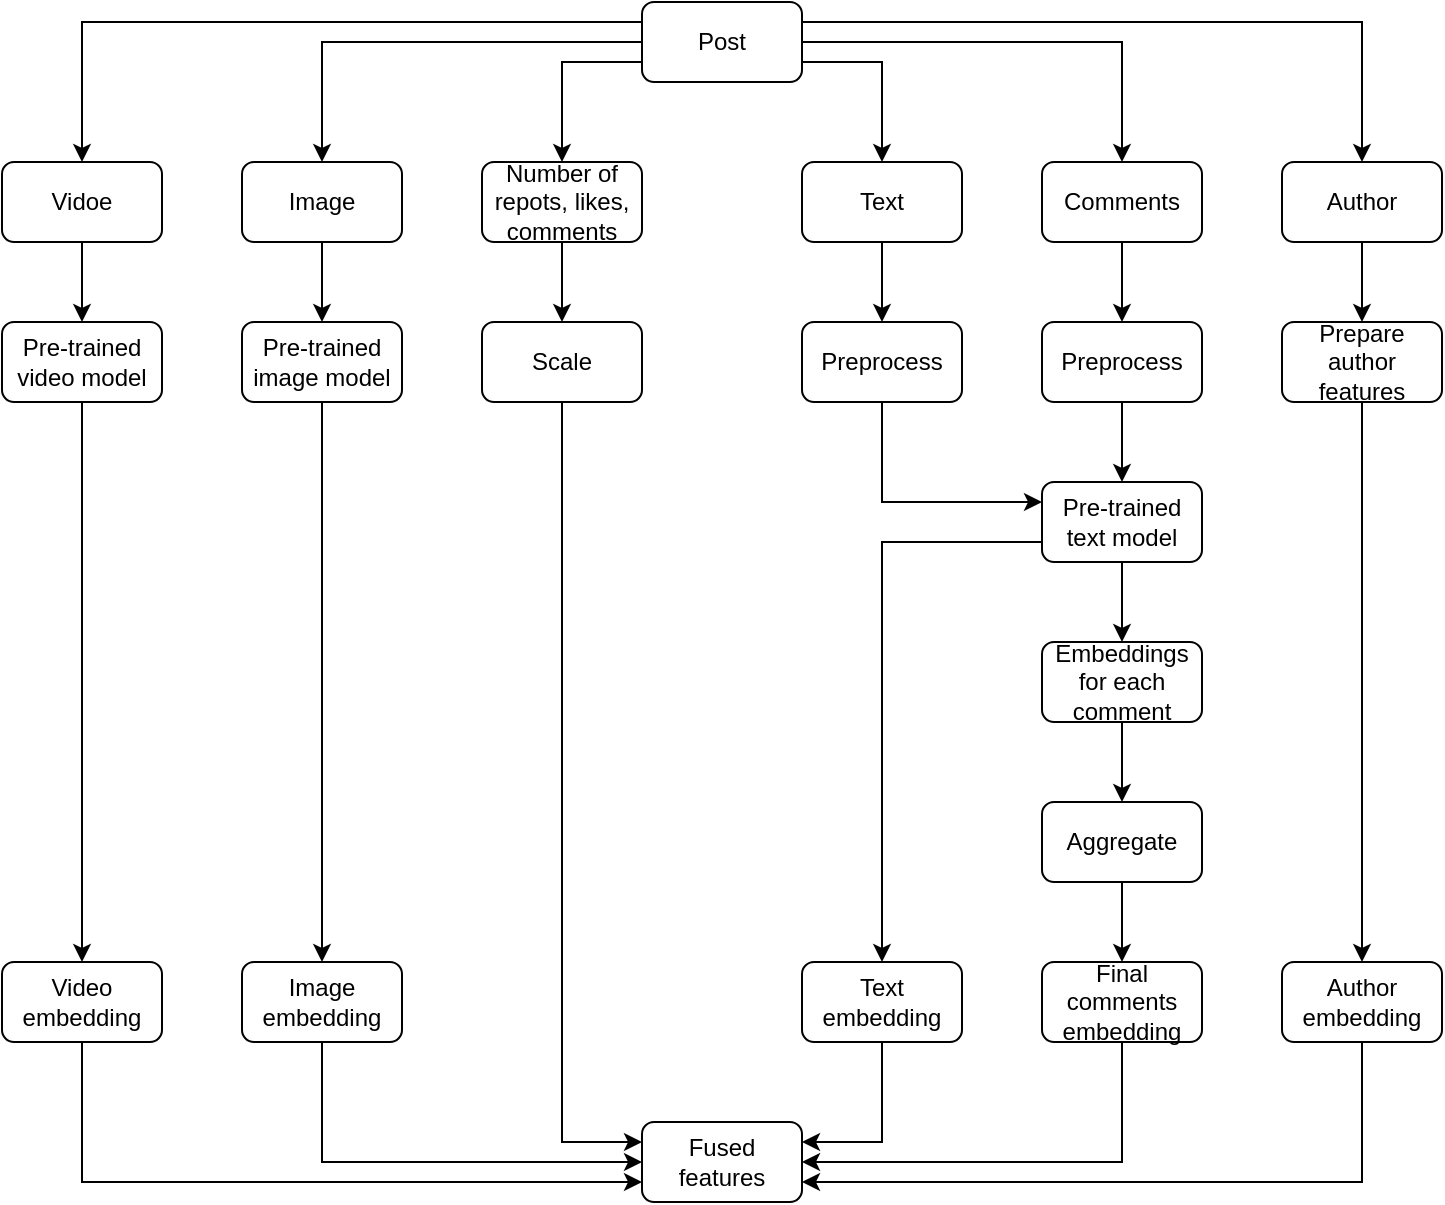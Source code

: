 <mxfile version="28.2.4">
  <diagram name="Page-1" id="JmYdZjdCoQZ7lhy78jfB">
    <mxGraphModel dx="976" dy="565" grid="1" gridSize="10" guides="1" tooltips="1" connect="1" arrows="1" fold="1" page="1" pageScale="1" pageWidth="850" pageHeight="1100" math="0" shadow="0">
      <root>
        <mxCell id="0" />
        <mxCell id="1" parent="0" />
        <mxCell id="gSHRce-dnpGgqFJDjNdZ-7" style="edgeStyle=orthogonalEdgeStyle;rounded=0;orthogonalLoop=1;jettySize=auto;html=1;exitX=0;exitY=0.5;exitDx=0;exitDy=0;entryX=0.5;entryY=0;entryDx=0;entryDy=0;" parent="1" source="N0bSHpCtG5Lw8geKBw8h-21" target="N0bSHpCtG5Lw8geKBw8h-23" edge="1">
          <mxGeometry relative="1" as="geometry" />
        </mxCell>
        <mxCell id="gSHRce-dnpGgqFJDjNdZ-8" style="edgeStyle=orthogonalEdgeStyle;rounded=0;orthogonalLoop=1;jettySize=auto;html=1;exitX=0;exitY=0.75;exitDx=0;exitDy=0;" parent="1" source="N0bSHpCtG5Lw8geKBw8h-21" target="N0bSHpCtG5Lw8geKBw8h-24" edge="1">
          <mxGeometry relative="1" as="geometry" />
        </mxCell>
        <mxCell id="gSHRce-dnpGgqFJDjNdZ-9" style="edgeStyle=orthogonalEdgeStyle;rounded=0;orthogonalLoop=1;jettySize=auto;html=1;exitX=1;exitY=0.75;exitDx=0;exitDy=0;entryX=0.5;entryY=0;entryDx=0;entryDy=0;" parent="1" source="N0bSHpCtG5Lw8geKBw8h-21" target="gSHRce-dnpGgqFJDjNdZ-1" edge="1">
          <mxGeometry relative="1" as="geometry" />
        </mxCell>
        <mxCell id="gSHRce-dnpGgqFJDjNdZ-10" style="edgeStyle=orthogonalEdgeStyle;rounded=0;orthogonalLoop=1;jettySize=auto;html=1;exitX=1;exitY=0.5;exitDx=0;exitDy=0;entryX=0.5;entryY=0;entryDx=0;entryDy=0;" parent="1" source="N0bSHpCtG5Lw8geKBw8h-21" target="gSHRce-dnpGgqFJDjNdZ-2" edge="1">
          <mxGeometry relative="1" as="geometry" />
        </mxCell>
        <mxCell id="gSHRce-dnpGgqFJDjNdZ-11" style="edgeStyle=orthogonalEdgeStyle;rounded=0;orthogonalLoop=1;jettySize=auto;html=1;exitX=1;exitY=0.25;exitDx=0;exitDy=0;entryX=0.5;entryY=0;entryDx=0;entryDy=0;" parent="1" source="N0bSHpCtG5Lw8geKBw8h-21" target="gSHRce-dnpGgqFJDjNdZ-3" edge="1">
          <mxGeometry relative="1" as="geometry" />
        </mxCell>
        <mxCell id="QmeJ_Ay_8tr4uPiMH5Qv-1" style="edgeStyle=orthogonalEdgeStyle;rounded=0;orthogonalLoop=1;jettySize=auto;html=1;exitX=0;exitY=0.25;exitDx=0;exitDy=0;entryX=0.5;entryY=0;entryDx=0;entryDy=0;" parent="1" source="N0bSHpCtG5Lw8geKBw8h-21" target="N0bSHpCtG5Lw8geKBw8h-22" edge="1">
          <mxGeometry relative="1" as="geometry" />
        </mxCell>
        <mxCell id="N0bSHpCtG5Lw8geKBw8h-21" value="Post" style="rounded=1;whiteSpace=wrap;html=1;" parent="1" vertex="1">
          <mxGeometry x="440" y="40" width="80" height="40" as="geometry" />
        </mxCell>
        <mxCell id="gSHRce-dnpGgqFJDjNdZ-42" style="edgeStyle=orthogonalEdgeStyle;rounded=0;orthogonalLoop=1;jettySize=auto;html=1;exitX=0.5;exitY=1;exitDx=0;exitDy=0;entryX=0.5;entryY=0;entryDx=0;entryDy=0;" parent="1" source="N0bSHpCtG5Lw8geKBw8h-22" target="gSHRce-dnpGgqFJDjNdZ-12" edge="1">
          <mxGeometry relative="1" as="geometry" />
        </mxCell>
        <mxCell id="N0bSHpCtG5Lw8geKBw8h-22" value="Vidoe" style="rounded=1;whiteSpace=wrap;html=1;" parent="1" vertex="1">
          <mxGeometry x="120" y="120" width="80" height="40" as="geometry" />
        </mxCell>
        <mxCell id="gSHRce-dnpGgqFJDjNdZ-41" style="edgeStyle=orthogonalEdgeStyle;rounded=0;orthogonalLoop=1;jettySize=auto;html=1;exitX=0.5;exitY=1;exitDx=0;exitDy=0;entryX=0.5;entryY=0;entryDx=0;entryDy=0;" parent="1" source="N0bSHpCtG5Lw8geKBw8h-23" target="gSHRce-dnpGgqFJDjNdZ-13" edge="1">
          <mxGeometry relative="1" as="geometry" />
        </mxCell>
        <mxCell id="N0bSHpCtG5Lw8geKBw8h-23" value="Image" style="rounded=1;whiteSpace=wrap;html=1;" parent="1" vertex="1">
          <mxGeometry x="240" y="120" width="80" height="40" as="geometry" />
        </mxCell>
        <mxCell id="gSHRce-dnpGgqFJDjNdZ-40" style="edgeStyle=orthogonalEdgeStyle;rounded=0;orthogonalLoop=1;jettySize=auto;html=1;exitX=0.5;exitY=1;exitDx=0;exitDy=0;entryX=0.5;entryY=0;entryDx=0;entryDy=0;" parent="1" source="N0bSHpCtG5Lw8geKBw8h-24" target="gSHRce-dnpGgqFJDjNdZ-15" edge="1">
          <mxGeometry relative="1" as="geometry" />
        </mxCell>
        <mxCell id="N0bSHpCtG5Lw8geKBw8h-24" value="Number of repots, likes, comments" style="rounded=1;whiteSpace=wrap;html=1;" parent="1" vertex="1">
          <mxGeometry x="360" y="120" width="80" height="40" as="geometry" />
        </mxCell>
        <mxCell id="gSHRce-dnpGgqFJDjNdZ-31" style="edgeStyle=orthogonalEdgeStyle;rounded=0;orthogonalLoop=1;jettySize=auto;html=1;exitX=0.5;exitY=1;exitDx=0;exitDy=0;entryX=0.5;entryY=0;entryDx=0;entryDy=0;" parent="1" source="gSHRce-dnpGgqFJDjNdZ-1" target="gSHRce-dnpGgqFJDjNdZ-14" edge="1">
          <mxGeometry relative="1" as="geometry" />
        </mxCell>
        <mxCell id="gSHRce-dnpGgqFJDjNdZ-1" value="Text" style="rounded=1;whiteSpace=wrap;html=1;" parent="1" vertex="1">
          <mxGeometry x="520" y="120" width="80" height="40" as="geometry" />
        </mxCell>
        <mxCell id="gSHRce-dnpGgqFJDjNdZ-30" style="edgeStyle=orthogonalEdgeStyle;rounded=0;orthogonalLoop=1;jettySize=auto;html=1;exitX=0.5;exitY=1;exitDx=0;exitDy=0;" parent="1" source="gSHRce-dnpGgqFJDjNdZ-2" target="gSHRce-dnpGgqFJDjNdZ-16" edge="1">
          <mxGeometry relative="1" as="geometry" />
        </mxCell>
        <mxCell id="gSHRce-dnpGgqFJDjNdZ-2" value="Comments" style="rounded=1;whiteSpace=wrap;html=1;" parent="1" vertex="1">
          <mxGeometry x="640" y="120" width="80" height="40" as="geometry" />
        </mxCell>
        <mxCell id="tr79zWPu6eip-Lnux2Yc-1" style="edgeStyle=orthogonalEdgeStyle;rounded=0;orthogonalLoop=1;jettySize=auto;html=1;exitX=0.5;exitY=1;exitDx=0;exitDy=0;entryX=0.5;entryY=0;entryDx=0;entryDy=0;" parent="1" source="gSHRce-dnpGgqFJDjNdZ-3" target="gSHRce-dnpGgqFJDjNdZ-17" edge="1">
          <mxGeometry relative="1" as="geometry" />
        </mxCell>
        <mxCell id="gSHRce-dnpGgqFJDjNdZ-3" value="Author" style="rounded=1;whiteSpace=wrap;html=1;" parent="1" vertex="1">
          <mxGeometry x="760" y="120" width="80" height="40" as="geometry" />
        </mxCell>
        <mxCell id="gSHRce-dnpGgqFJDjNdZ-38" style="edgeStyle=orthogonalEdgeStyle;rounded=0;orthogonalLoop=1;jettySize=auto;html=1;exitX=0.5;exitY=1;exitDx=0;exitDy=0;" parent="1" source="gSHRce-dnpGgqFJDjNdZ-12" target="gSHRce-dnpGgqFJDjNdZ-27" edge="1">
          <mxGeometry relative="1" as="geometry" />
        </mxCell>
        <mxCell id="gSHRce-dnpGgqFJDjNdZ-12" value="Pre-trained video model" style="rounded=1;whiteSpace=wrap;html=1;" parent="1" vertex="1">
          <mxGeometry x="120" y="200" width="80" height="40" as="geometry" />
        </mxCell>
        <mxCell id="gSHRce-dnpGgqFJDjNdZ-39" style="edgeStyle=orthogonalEdgeStyle;rounded=0;orthogonalLoop=1;jettySize=auto;html=1;exitX=0.5;exitY=1;exitDx=0;exitDy=0;" parent="1" source="gSHRce-dnpGgqFJDjNdZ-13" target="gSHRce-dnpGgqFJDjNdZ-26" edge="1">
          <mxGeometry relative="1" as="geometry" />
        </mxCell>
        <mxCell id="gSHRce-dnpGgqFJDjNdZ-13" value="Pre-trained image model" style="rounded=1;whiteSpace=wrap;html=1;" parent="1" vertex="1">
          <mxGeometry x="240" y="200" width="80" height="40" as="geometry" />
        </mxCell>
        <mxCell id="zAfTkOiTXxWh5bv1KMK9-6" style="edgeStyle=orthogonalEdgeStyle;rounded=0;orthogonalLoop=1;jettySize=auto;html=1;exitX=0.5;exitY=1;exitDx=0;exitDy=0;entryX=0;entryY=0.25;entryDx=0;entryDy=0;" edge="1" parent="1" source="gSHRce-dnpGgqFJDjNdZ-14" target="gSHRce-dnpGgqFJDjNdZ-18">
          <mxGeometry relative="1" as="geometry" />
        </mxCell>
        <mxCell id="gSHRce-dnpGgqFJDjNdZ-14" value="Preprocess" style="rounded=1;whiteSpace=wrap;html=1;" parent="1" vertex="1">
          <mxGeometry x="520" y="200" width="80" height="40" as="geometry" />
        </mxCell>
        <mxCell id="gSHRce-dnpGgqFJDjNdZ-52" style="edgeStyle=orthogonalEdgeStyle;rounded=0;orthogonalLoop=1;jettySize=auto;html=1;exitX=0.5;exitY=1;exitDx=0;exitDy=0;entryX=0;entryY=0.25;entryDx=0;entryDy=0;" parent="1" source="gSHRce-dnpGgqFJDjNdZ-15" target="gSHRce-dnpGgqFJDjNdZ-44" edge="1">
          <mxGeometry relative="1" as="geometry" />
        </mxCell>
        <mxCell id="gSHRce-dnpGgqFJDjNdZ-15" value="Scale" style="rounded=1;whiteSpace=wrap;html=1;" parent="1" vertex="1">
          <mxGeometry x="360" y="200" width="80" height="40" as="geometry" />
        </mxCell>
        <mxCell id="zAfTkOiTXxWh5bv1KMK9-4" style="edgeStyle=orthogonalEdgeStyle;rounded=0;orthogonalLoop=1;jettySize=auto;html=1;exitX=0.5;exitY=1;exitDx=0;exitDy=0;entryX=0.5;entryY=0;entryDx=0;entryDy=0;" edge="1" parent="1" source="gSHRce-dnpGgqFJDjNdZ-16" target="gSHRce-dnpGgqFJDjNdZ-18">
          <mxGeometry relative="1" as="geometry" />
        </mxCell>
        <mxCell id="gSHRce-dnpGgqFJDjNdZ-16" value="Preprocess" style="rounded=1;whiteSpace=wrap;html=1;" parent="1" vertex="1">
          <mxGeometry x="640" y="200" width="80" height="40" as="geometry" />
        </mxCell>
        <mxCell id="gSHRce-dnpGgqFJDjNdZ-43" style="edgeStyle=orthogonalEdgeStyle;rounded=0;orthogonalLoop=1;jettySize=auto;html=1;exitX=0.5;exitY=1;exitDx=0;exitDy=0;entryX=0.5;entryY=0;entryDx=0;entryDy=0;" parent="1" source="gSHRce-dnpGgqFJDjNdZ-17" target="gSHRce-dnpGgqFJDjNdZ-23" edge="1">
          <mxGeometry relative="1" as="geometry" />
        </mxCell>
        <mxCell id="gSHRce-dnpGgqFJDjNdZ-17" value="Prepare author features" style="rounded=1;whiteSpace=wrap;html=1;" parent="1" vertex="1">
          <mxGeometry x="760" y="200" width="80" height="40" as="geometry" />
        </mxCell>
        <mxCell id="zAfTkOiTXxWh5bv1KMK9-3" style="edgeStyle=orthogonalEdgeStyle;rounded=0;orthogonalLoop=1;jettySize=auto;html=1;exitX=0.5;exitY=1;exitDx=0;exitDy=0;entryX=0.5;entryY=0;entryDx=0;entryDy=0;" edge="1" parent="1" source="gSHRce-dnpGgqFJDjNdZ-18" target="gSHRce-dnpGgqFJDjNdZ-20">
          <mxGeometry relative="1" as="geometry" />
        </mxCell>
        <mxCell id="zAfTkOiTXxWh5bv1KMK9-5" style="edgeStyle=orthogonalEdgeStyle;rounded=0;orthogonalLoop=1;jettySize=auto;html=1;exitX=0;exitY=0.75;exitDx=0;exitDy=0;" edge="1" parent="1" source="gSHRce-dnpGgqFJDjNdZ-18" target="gSHRce-dnpGgqFJDjNdZ-25">
          <mxGeometry relative="1" as="geometry" />
        </mxCell>
        <mxCell id="gSHRce-dnpGgqFJDjNdZ-18" value="Pre-trained text model" style="rounded=1;whiteSpace=wrap;html=1;" parent="1" vertex="1">
          <mxGeometry x="640" y="280" width="80" height="40" as="geometry" />
        </mxCell>
        <mxCell id="gSHRce-dnpGgqFJDjNdZ-35" style="edgeStyle=orthogonalEdgeStyle;rounded=0;orthogonalLoop=1;jettySize=auto;html=1;exitX=0.5;exitY=1;exitDx=0;exitDy=0;entryX=0.5;entryY=0;entryDx=0;entryDy=0;" parent="1" source="gSHRce-dnpGgqFJDjNdZ-20" target="gSHRce-dnpGgqFJDjNdZ-21" edge="1">
          <mxGeometry relative="1" as="geometry" />
        </mxCell>
        <mxCell id="gSHRce-dnpGgqFJDjNdZ-20" value="Embeddings for each comment" style="rounded=1;whiteSpace=wrap;html=1;" parent="1" vertex="1">
          <mxGeometry x="640" y="360" width="80" height="40" as="geometry" />
        </mxCell>
        <mxCell id="gSHRce-dnpGgqFJDjNdZ-36" style="edgeStyle=orthogonalEdgeStyle;rounded=0;orthogonalLoop=1;jettySize=auto;html=1;exitX=0.5;exitY=1;exitDx=0;exitDy=0;entryX=0.5;entryY=0;entryDx=0;entryDy=0;" parent="1" source="gSHRce-dnpGgqFJDjNdZ-21" target="gSHRce-dnpGgqFJDjNdZ-22" edge="1">
          <mxGeometry relative="1" as="geometry" />
        </mxCell>
        <mxCell id="gSHRce-dnpGgqFJDjNdZ-21" value="Aggregate" style="rounded=1;whiteSpace=wrap;html=1;" parent="1" vertex="1">
          <mxGeometry x="640" y="440" width="80" height="40" as="geometry" />
        </mxCell>
        <mxCell id="gSHRce-dnpGgqFJDjNdZ-48" style="edgeStyle=orthogonalEdgeStyle;rounded=0;orthogonalLoop=1;jettySize=auto;html=1;exitX=0.5;exitY=1;exitDx=0;exitDy=0;entryX=1;entryY=0.5;entryDx=0;entryDy=0;" parent="1" source="gSHRce-dnpGgqFJDjNdZ-22" target="gSHRce-dnpGgqFJDjNdZ-44" edge="1">
          <mxGeometry relative="1" as="geometry" />
        </mxCell>
        <mxCell id="gSHRce-dnpGgqFJDjNdZ-22" value="Final comments embedding" style="rounded=1;whiteSpace=wrap;html=1;" parent="1" vertex="1">
          <mxGeometry x="640" y="520" width="80" height="40" as="geometry" />
        </mxCell>
        <mxCell id="gSHRce-dnpGgqFJDjNdZ-49" style="edgeStyle=orthogonalEdgeStyle;rounded=0;orthogonalLoop=1;jettySize=auto;html=1;exitX=0.5;exitY=1;exitDx=0;exitDy=0;entryX=1;entryY=0.75;entryDx=0;entryDy=0;" parent="1" source="gSHRce-dnpGgqFJDjNdZ-23" target="gSHRce-dnpGgqFJDjNdZ-44" edge="1">
          <mxGeometry relative="1" as="geometry" />
        </mxCell>
        <mxCell id="gSHRce-dnpGgqFJDjNdZ-23" value="Author embedding" style="rounded=1;whiteSpace=wrap;html=1;" parent="1" vertex="1">
          <mxGeometry x="760" y="520" width="80" height="40" as="geometry" />
        </mxCell>
        <mxCell id="gSHRce-dnpGgqFJDjNdZ-45" style="edgeStyle=orthogonalEdgeStyle;rounded=0;orthogonalLoop=1;jettySize=auto;html=1;exitX=0.5;exitY=1;exitDx=0;exitDy=0;entryX=1;entryY=0.25;entryDx=0;entryDy=0;" parent="1" source="gSHRce-dnpGgqFJDjNdZ-25" target="gSHRce-dnpGgqFJDjNdZ-44" edge="1">
          <mxGeometry relative="1" as="geometry" />
        </mxCell>
        <mxCell id="gSHRce-dnpGgqFJDjNdZ-25" value="Text embedding" style="rounded=1;whiteSpace=wrap;html=1;" parent="1" vertex="1">
          <mxGeometry x="520" y="520" width="80" height="40" as="geometry" />
        </mxCell>
        <mxCell id="gSHRce-dnpGgqFJDjNdZ-51" style="edgeStyle=orthogonalEdgeStyle;rounded=0;orthogonalLoop=1;jettySize=auto;html=1;exitX=0.5;exitY=1;exitDx=0;exitDy=0;entryX=0;entryY=0.5;entryDx=0;entryDy=0;" parent="1" source="gSHRce-dnpGgqFJDjNdZ-26" target="gSHRce-dnpGgqFJDjNdZ-44" edge="1">
          <mxGeometry relative="1" as="geometry" />
        </mxCell>
        <mxCell id="gSHRce-dnpGgqFJDjNdZ-26" value="Image embedding" style="rounded=1;whiteSpace=wrap;html=1;" parent="1" vertex="1">
          <mxGeometry x="240" y="520" width="80" height="40" as="geometry" />
        </mxCell>
        <mxCell id="gSHRce-dnpGgqFJDjNdZ-50" style="edgeStyle=orthogonalEdgeStyle;rounded=0;orthogonalLoop=1;jettySize=auto;html=1;exitX=0.5;exitY=1;exitDx=0;exitDy=0;entryX=0;entryY=0.75;entryDx=0;entryDy=0;" parent="1" source="gSHRce-dnpGgqFJDjNdZ-27" target="gSHRce-dnpGgqFJDjNdZ-44" edge="1">
          <mxGeometry relative="1" as="geometry" />
        </mxCell>
        <mxCell id="gSHRce-dnpGgqFJDjNdZ-27" value="Video embedding" style="rounded=1;whiteSpace=wrap;html=1;" parent="1" vertex="1">
          <mxGeometry x="120" y="520" width="80" height="40" as="geometry" />
        </mxCell>
        <mxCell id="gSHRce-dnpGgqFJDjNdZ-44" value="Fused features" style="rounded=1;whiteSpace=wrap;html=1;" parent="1" vertex="1">
          <mxGeometry x="440" y="600" width="80" height="40" as="geometry" />
        </mxCell>
      </root>
    </mxGraphModel>
  </diagram>
</mxfile>
